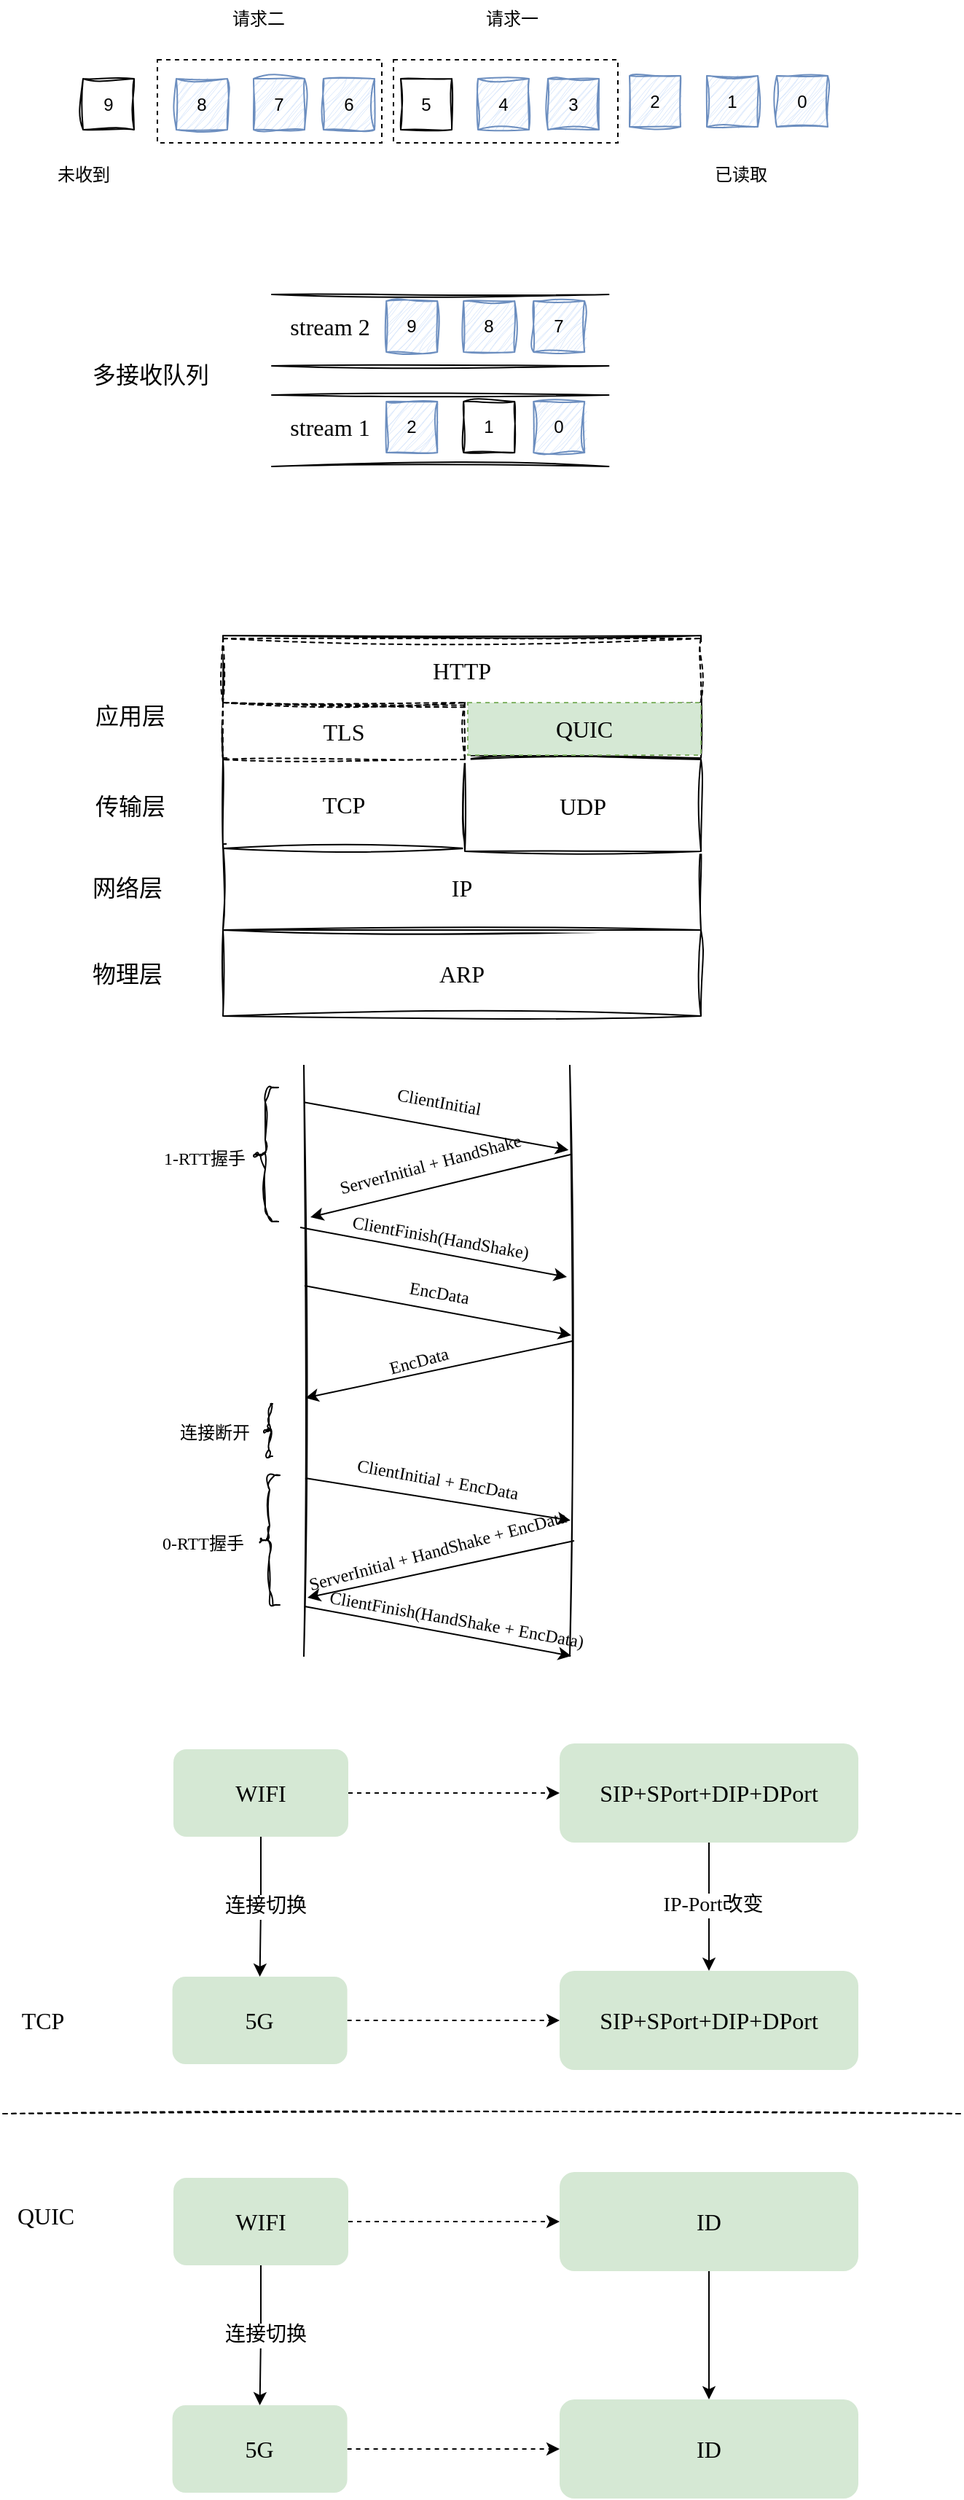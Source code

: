 <mxfile version="23.1.7" type="github">
  <diagram name="第 1 页" id="qbe7cn5mvpErzaGYm93J">
    <mxGraphModel dx="1306" dy="826" grid="0" gridSize="10" guides="1" tooltips="1" connect="1" arrows="1" fold="1" page="1" pageScale="1" pageWidth="827" pageHeight="1169" math="0" shadow="0">
      <root>
        <mxCell id="0" />
        <mxCell id="1" parent="0" />
        <mxCell id="EYnF3BpxqmaNiszj7OWi-9" value="" style="rounded=0;whiteSpace=wrap;html=1;dashed=1;" parent="1" vertex="1">
          <mxGeometry x="197" y="60" width="154" height="57" as="geometry" />
        </mxCell>
        <mxCell id="EYnF3BpxqmaNiszj7OWi-8" value="" style="rounded=0;whiteSpace=wrap;html=1;dashed=1;" parent="1" vertex="1">
          <mxGeometry x="359" y="60" width="154" height="57" as="geometry" />
        </mxCell>
        <mxCell id="EYnF3BpxqmaNiszj7OWi-2" value="3" style="rounded=0;whiteSpace=wrap;html=1;sketch=1;curveFitting=1;jiggle=2;fillColor=#dae8fc;strokeColor=#6c8ebf;" parent="1" vertex="1">
          <mxGeometry x="465" y="73" width="35" height="35" as="geometry" />
        </mxCell>
        <mxCell id="EYnF3BpxqmaNiszj7OWi-3" value="4" style="rounded=0;whiteSpace=wrap;html=1;sketch=1;curveFitting=1;jiggle=2;fillColor=#dae8fc;strokeColor=#6c8ebf;" parent="1" vertex="1">
          <mxGeometry x="417" y="73" width="35" height="35" as="geometry" />
        </mxCell>
        <mxCell id="EYnF3BpxqmaNiszj7OWi-4" value="5" style="rounded=0;whiteSpace=wrap;html=1;sketch=1;curveFitting=1;jiggle=2;" parent="1" vertex="1">
          <mxGeometry x="364" y="73" width="35" height="35" as="geometry" />
        </mxCell>
        <mxCell id="EYnF3BpxqmaNiszj7OWi-5" value="6" style="rounded=0;whiteSpace=wrap;html=1;sketch=1;curveFitting=1;jiggle=2;fillColor=#dae8fc;strokeColor=#6c8ebf;" parent="1" vertex="1">
          <mxGeometry x="311" y="73" width="35" height="35" as="geometry" />
        </mxCell>
        <mxCell id="EYnF3BpxqmaNiszj7OWi-6" value="7" style="rounded=0;whiteSpace=wrap;html=1;sketch=1;curveFitting=1;jiggle=2;fillColor=#dae8fc;strokeColor=#6c8ebf;" parent="1" vertex="1">
          <mxGeometry x="263" y="73" width="35" height="35" as="geometry" />
        </mxCell>
        <mxCell id="EYnF3BpxqmaNiszj7OWi-7" value="8" style="rounded=0;whiteSpace=wrap;html=1;sketch=1;curveFitting=1;jiggle=2;fillColor=#dae8fc;strokeColor=#6c8ebf;" parent="1" vertex="1">
          <mxGeometry x="210" y="73" width="35" height="35" as="geometry" />
        </mxCell>
        <mxCell id="EYnF3BpxqmaNiszj7OWi-12" value="0" style="rounded=0;whiteSpace=wrap;html=1;sketch=1;curveFitting=1;jiggle=2;fillColor=#dae8fc;strokeColor=#6c8ebf;" parent="1" vertex="1">
          <mxGeometry x="622" y="71" width="35" height="35" as="geometry" />
        </mxCell>
        <mxCell id="EYnF3BpxqmaNiszj7OWi-13" value="1" style="rounded=0;whiteSpace=wrap;html=1;sketch=1;curveFitting=1;jiggle=2;fillColor=#dae8fc;strokeColor=#6c8ebf;" parent="1" vertex="1">
          <mxGeometry x="574" y="71" width="35" height="35" as="geometry" />
        </mxCell>
        <mxCell id="EYnF3BpxqmaNiszj7OWi-14" value="2" style="rounded=0;whiteSpace=wrap;html=1;sketch=1;curveFitting=1;jiggle=2;fillColor=#dae8fc;strokeColor=#6c8ebf;" parent="1" vertex="1">
          <mxGeometry x="521" y="71" width="35" height="35" as="geometry" />
        </mxCell>
        <mxCell id="EYnF3BpxqmaNiszj7OWi-15" value="9" style="rounded=0;whiteSpace=wrap;html=1;sketch=1;curveFitting=1;jiggle=2;" parent="1" vertex="1">
          <mxGeometry x="146" y="73" width="35" height="35" as="geometry" />
        </mxCell>
        <mxCell id="EYnF3BpxqmaNiszj7OWi-18" value="未收到" style="text;html=1;align=center;verticalAlign=middle;resizable=0;points=[];autosize=1;strokeColor=none;fillColor=none;" parent="1" vertex="1">
          <mxGeometry x="119" y="126" width="54" height="26" as="geometry" />
        </mxCell>
        <mxCell id="EYnF3BpxqmaNiszj7OWi-19" value="请求二" style="text;html=1;align=center;verticalAlign=middle;resizable=0;points=[];autosize=1;strokeColor=none;fillColor=none;" parent="1" vertex="1">
          <mxGeometry x="239" y="19" width="54" height="26" as="geometry" />
        </mxCell>
        <mxCell id="EYnF3BpxqmaNiszj7OWi-20" value="请求一" style="text;html=1;align=center;verticalAlign=middle;resizable=0;points=[];autosize=1;strokeColor=none;fillColor=none;" parent="1" vertex="1">
          <mxGeometry x="413" y="19" width="54" height="26" as="geometry" />
        </mxCell>
        <mxCell id="EYnF3BpxqmaNiszj7OWi-21" value="已读取" style="text;html=1;align=center;verticalAlign=middle;resizable=0;points=[];autosize=1;strokeColor=none;fillColor=none;" parent="1" vertex="1">
          <mxGeometry x="570" y="126" width="54" height="26" as="geometry" />
        </mxCell>
        <mxCell id="EYnF3BpxqmaNiszj7OWi-22" value="&lt;font data-font-src=&quot;https://fonts.googleapis.com/css?family=Comic+Neue&quot; face=&quot;Comic Neue&quot; style=&quot;font-size: 16px;&quot;&gt;ARP&lt;/font&gt;" style="rounded=0;whiteSpace=wrap;html=1;sketch=1;curveFitting=1;jiggle=2;" parent="1" vertex="1">
          <mxGeometry x="242" y="657" width="328" height="59" as="geometry" />
        </mxCell>
        <mxCell id="EYnF3BpxqmaNiszj7OWi-25" value="&lt;font face=&quot;Comic Neue&quot; style=&quot;font-size: 16px;&quot;&gt;IP&lt;/font&gt;" style="rounded=0;whiteSpace=wrap;html=1;sketch=1;curveFitting=1;jiggle=2;" parent="1" vertex="1">
          <mxGeometry x="242" y="598" width="328" height="59" as="geometry" />
        </mxCell>
        <mxCell id="EYnF3BpxqmaNiszj7OWi-26" value="" style="rounded=0;whiteSpace=wrap;html=1;sketch=1;curveFitting=1;jiggle=2;" parent="1" vertex="1">
          <mxGeometry x="242" y="455" width="328" height="84" as="geometry" />
        </mxCell>
        <mxCell id="EYnF3BpxqmaNiszj7OWi-29" value="&lt;font style=&quot;font-size: 16px;&quot; face=&quot;Comic Sans MS&quot;&gt;物理层&lt;/font&gt;" style="text;html=1;align=center;verticalAlign=middle;resizable=0;points=[];autosize=1;strokeColor=none;fillColor=none;" parent="1" vertex="1">
          <mxGeometry x="143" y="671.5" width="66" height="31" as="geometry" />
        </mxCell>
        <mxCell id="EYnF3BpxqmaNiszj7OWi-30" value="&lt;font data-font-src=&quot;https://fonts.googleapis.com/css?family=Comic+Neue&quot; face=&quot;Comic Neue&quot; style=&quot;font-size: 16px;&quot;&gt;网络层&lt;/font&gt;" style="text;html=1;align=center;verticalAlign=middle;resizable=0;points=[];autosize=1;strokeColor=none;fillColor=none;" parent="1" vertex="1">
          <mxGeometry x="143" y="612" width="66" height="31" as="geometry" />
        </mxCell>
        <mxCell id="W1v7sUN2d6mJsJaFAW1B-1" value="" style="group" vertex="1" connectable="0" parent="1">
          <mxGeometry x="242" y="540" width="328" height="63" as="geometry" />
        </mxCell>
        <mxCell id="EYnF3BpxqmaNiszj7OWi-23" value="&lt;font data-font-src=&quot;https://fonts.googleapis.com/css?family=Comic+Neue&quot; face=&quot;Comic Neue&quot; style=&quot;font-size: 16px;&quot;&gt;TCP&lt;/font&gt;" style="rounded=0;whiteSpace=wrap;html=1;sketch=1;curveFitting=1;jiggle=2;" parent="W1v7sUN2d6mJsJaFAW1B-1" vertex="1">
          <mxGeometry width="166" height="61" as="geometry" />
        </mxCell>
        <mxCell id="EYnF3BpxqmaNiszj7OWi-28" value="&lt;font style=&quot;font-size: 16px;&quot; data-font-src=&quot;https://fonts.googleapis.com/css?family=Comic+Neue&quot; face=&quot;Comic Neue&quot;&gt;UDP&lt;/font&gt;" style="rounded=0;whiteSpace=wrap;html=1;sketch=1;curveFitting=1;jiggle=2;" parent="W1v7sUN2d6mJsJaFAW1B-1" vertex="1">
          <mxGeometry x="166" width="162" height="63" as="geometry" />
        </mxCell>
        <mxCell id="W1v7sUN2d6mJsJaFAW1B-2" value="&lt;font data-font-src=&quot;https://fonts.googleapis.com/css?family=Comic+Neue&quot; face=&quot;Comic Neue&quot; style=&quot;font-size: 16px;&quot;&gt;传输层&lt;/font&gt;" style="text;html=1;align=center;verticalAlign=middle;resizable=0;points=[];autosize=1;strokeColor=none;fillColor=none;" vertex="1" parent="1">
          <mxGeometry x="145" y="556.5" width="66" height="31" as="geometry" />
        </mxCell>
        <mxCell id="W1v7sUN2d6mJsJaFAW1B-5" value="&lt;font data-font-src=&quot;https://fonts.googleapis.com/css?family=Comic+Neue&quot; face=&quot;Comic Neue&quot; style=&quot;font-size: 16px;&quot;&gt;应用层&lt;/font&gt;" style="text;html=1;align=center;verticalAlign=middle;resizable=0;points=[];autosize=1;strokeColor=none;fillColor=none;" vertex="1" parent="1">
          <mxGeometry x="145" y="494" width="66" height="31" as="geometry" />
        </mxCell>
        <mxCell id="W1v7sUN2d6mJsJaFAW1B-6" value="&lt;font data-font-src=&quot;https://fonts.googleapis.com/css?family=Comic+Neue&quot; face=&quot;Comic Neue&quot; style=&quot;font-size: 16px;&quot;&gt;TLS&lt;/font&gt;" style="rounded=0;whiteSpace=wrap;html=1;sketch=1;curveFitting=1;jiggle=2;dashed=1;" vertex="1" parent="1">
          <mxGeometry x="242" y="501" width="166" height="39" as="geometry" />
        </mxCell>
        <mxCell id="W1v7sUN2d6mJsJaFAW1B-7" value="&lt;font data-font-src=&quot;https://fonts.googleapis.com/css?family=Comic+Neue&quot; face=&quot;Comic Neue&quot; style=&quot;font-size: 16px;&quot;&gt;HTTP&lt;/font&gt;" style="rounded=0;whiteSpace=wrap;html=1;sketch=1;curveFitting=1;jiggle=2;dashed=1;" vertex="1" parent="1">
          <mxGeometry x="242" y="457" width="328" height="44" as="geometry" />
        </mxCell>
        <mxCell id="W1v7sUN2d6mJsJaFAW1B-8" value="&lt;font data-font-src=&quot;https://fonts.googleapis.com/css?family=Comic+Neue&quot; face=&quot;Comic Neue&quot; style=&quot;font-size: 16px;&quot;&gt;QUIC&lt;/font&gt;" style="rounded=0;whiteSpace=wrap;html=1;dashed=1;fillColor=#d5e8d4;strokeColor=#82b366;" vertex="1" parent="1">
          <mxGeometry x="410" y="501" width="160" height="36" as="geometry" />
        </mxCell>
        <mxCell id="W1v7sUN2d6mJsJaFAW1B-11" value="" style="shape=partialRectangle;whiteSpace=wrap;html=1;left=0;right=0;fillColor=none;rounded=0;sketch=1;jiggle=2;curveFitting=1;strokeColor=default;align=center;verticalAlign=middle;fontFamily=Helvetica;fontSize=12;fontColor=default;direction=south;" vertex="1" parent="1">
          <mxGeometry x="297.5" y="750" width="182.5" height="405" as="geometry" />
        </mxCell>
        <mxCell id="W1v7sUN2d6mJsJaFAW1B-26" value="" style="group" vertex="1" connectable="0" parent="1">
          <mxGeometry x="351.3" y="758.86" width="77.7" height="29.14" as="geometry" />
        </mxCell>
        <mxCell id="W1v7sUN2d6mJsJaFAW1B-12" value="" style="endArrow=classic;html=1;rounded=0;fontFamily=Helvetica;fontSize=12;fontColor=default;exitX=0.062;exitY=1;exitDx=0;exitDy=0;exitPerimeter=0;entryX=0.143;entryY=0.005;entryDx=0;entryDy=0;entryPerimeter=0;" edge="1" parent="W1v7sUN2d6mJsJaFAW1B-26" source="W1v7sUN2d6mJsJaFAW1B-11" target="W1v7sUN2d6mJsJaFAW1B-11">
          <mxGeometry width="50" height="50" relative="1" as="geometry">
            <mxPoint x="-153.048" y="59.903" as="sourcePoint" />
            <mxPoint x="95.101" y="33.156" as="targetPoint" />
          </mxGeometry>
        </mxCell>
        <mxCell id="W1v7sUN2d6mJsJaFAW1B-14" value="" style="edgeLabel;html=1;align=center;verticalAlign=middle;resizable=0;points=[];rounded=0;sketch=1;jiggle=2;curveFitting=1;strokeColor=default;fontFamily=Helvetica;fontSize=12;fontColor=default;fillColor=default;" vertex="1" connectable="0" parent="W1v7sUN2d6mJsJaFAW1B-12">
          <mxGeometry x="0.575" y="-1" relative="1" as="geometry">
            <mxPoint as="offset" />
          </mxGeometry>
        </mxCell>
        <mxCell id="W1v7sUN2d6mJsJaFAW1B-16" value="&lt;font data-font-src=&quot;https://fonts.googleapis.com/css?family=Comic+Neue&quot; face=&quot;Comic Neue&quot;&gt;ClientInitial&lt;/font&gt;" style="text;html=1;align=center;verticalAlign=middle;resizable=0;points=[];autosize=1;strokeColor=none;fillColor=none;fontFamily=Helvetica;fontSize=12;fontColor=default;rotation=10;" vertex="1" parent="W1v7sUN2d6mJsJaFAW1B-26">
          <mxGeometry x="0.532" y="2.784" width="76" height="26" as="geometry" />
        </mxCell>
        <mxCell id="W1v7sUN2d6mJsJaFAW1B-32" value="" style="endArrow=classic;html=1;rounded=0;fontFamily=Helvetica;fontSize=12;fontColor=default;exitX=0.062;exitY=1;exitDx=0;exitDy=0;exitPerimeter=0;entryX=0.143;entryY=0.005;entryDx=0;entryDy=0;entryPerimeter=0;" edge="1" parent="1">
          <mxGeometry width="50" height="50" relative="1" as="geometry">
            <mxPoint x="297.997" y="900.999" as="sourcePoint" />
            <mxPoint x="480.997" y="934.999" as="targetPoint" />
          </mxGeometry>
        </mxCell>
        <mxCell id="W1v7sUN2d6mJsJaFAW1B-33" value="" style="edgeLabel;html=1;align=center;verticalAlign=middle;resizable=0;points=[];rounded=0;sketch=1;jiggle=2;curveFitting=1;strokeColor=default;fontFamily=Helvetica;fontSize=12;fontColor=default;fillColor=default;" vertex="1" connectable="0" parent="W1v7sUN2d6mJsJaFAW1B-32">
          <mxGeometry x="0.575" y="-1" relative="1" as="geometry">
            <mxPoint as="offset" />
          </mxGeometry>
        </mxCell>
        <mxCell id="W1v7sUN2d6mJsJaFAW1B-36" value="" style="group" vertex="1" connectable="0" parent="1">
          <mxGeometry x="351.297" y="887.279" width="76.406" height="38.281" as="geometry" />
        </mxCell>
        <mxCell id="W1v7sUN2d6mJsJaFAW1B-39" value="&lt;font data-font-src=&quot;https://fonts.googleapis.com/css?family=Comic+Neue&quot; face=&quot;Comic Neue&quot;&gt;EncData&lt;/font&gt;" style="text;html=1;align=center;verticalAlign=middle;resizable=0;points=[];autosize=1;strokeColor=none;fillColor=none;fontFamily=Helvetica;fontSize=12;fontColor=default;rotation=10;" vertex="1" parent="W1v7sUN2d6mJsJaFAW1B-36">
          <mxGeometry x="7.703" y="6.141" width="61" height="26" as="geometry" />
        </mxCell>
        <mxCell id="W1v7sUN2d6mJsJaFAW1B-40" value="" style="endArrow=classic;html=1;rounded=0;fontFamily=Helvetica;fontSize=12;fontColor=default;entryX=0.25;entryY=1;entryDx=0;entryDy=0;exitX=0.159;exitY=0.005;exitDx=0;exitDy=0;exitPerimeter=0;" edge="1" parent="1">
          <mxGeometry width="50" height="50" relative="1" as="geometry">
            <mxPoint x="481.647" y="938.998" as="sourcePoint" />
            <mxPoint x="298.647" y="977.998" as="targetPoint" />
          </mxGeometry>
        </mxCell>
        <mxCell id="W1v7sUN2d6mJsJaFAW1B-41" value="" style="edgeLabel;html=1;align=center;verticalAlign=middle;resizable=0;points=[];rounded=0;sketch=1;jiggle=2;curveFitting=1;strokeColor=default;fontFamily=Helvetica;fontSize=12;fontColor=default;fillColor=default;" vertex="1" connectable="0" parent="W1v7sUN2d6mJsJaFAW1B-40">
          <mxGeometry x="0.575" y="-1" relative="1" as="geometry">
            <mxPoint as="offset" />
          </mxGeometry>
        </mxCell>
        <mxCell id="W1v7sUN2d6mJsJaFAW1B-43" value="" style="group" vertex="1" connectable="0" parent="1">
          <mxGeometry x="334.947" y="929.998" width="81.106" height="45.043" as="geometry" />
        </mxCell>
        <mxCell id="W1v7sUN2d6mJsJaFAW1B-46" value="&lt;font face=&quot;Comic Neue&quot;&gt;EncData&lt;/font&gt;" style="text;html=1;align=center;verticalAlign=middle;resizable=0;points=[];autosize=1;strokeColor=none;fillColor=none;fontFamily=Helvetica;fontSize=12;fontColor=default;rotation=-15;" vertex="1" parent="W1v7sUN2d6mJsJaFAW1B-43">
          <mxGeometry x="10.053" y="9.522" width="61" height="26" as="geometry" />
        </mxCell>
        <mxCell id="W1v7sUN2d6mJsJaFAW1B-47" value="" style="endArrow=classic;html=1;rounded=0;fontFamily=Helvetica;fontSize=12;fontColor=default;exitX=0.062;exitY=1;exitDx=0;exitDy=0;exitPerimeter=0;" edge="1" parent="1">
          <mxGeometry width="50" height="50" relative="1" as="geometry">
            <mxPoint x="294.997" y="860.999" as="sourcePoint" />
            <mxPoint x="478" y="895" as="targetPoint" />
          </mxGeometry>
        </mxCell>
        <mxCell id="W1v7sUN2d6mJsJaFAW1B-48" value="" style="edgeLabel;html=1;align=center;verticalAlign=middle;resizable=0;points=[];rounded=0;sketch=1;jiggle=2;curveFitting=1;strokeColor=default;fontFamily=Helvetica;fontSize=12;fontColor=default;fillColor=default;" vertex="1" connectable="0" parent="W1v7sUN2d6mJsJaFAW1B-47">
          <mxGeometry x="0.575" y="-1" relative="1" as="geometry">
            <mxPoint as="offset" />
          </mxGeometry>
        </mxCell>
        <mxCell id="W1v7sUN2d6mJsJaFAW1B-49" value="" style="group" vertex="1" connectable="0" parent="1">
          <mxGeometry x="352" y="849" width="111" height="38" as="geometry" />
        </mxCell>
        <mxCell id="W1v7sUN2d6mJsJaFAW1B-52" value="&lt;font data-font-src=&quot;https://fonts.googleapis.com/css?family=Comic+Neue&quot; face=&quot;Comic Neue&quot;&gt;ClientFinish(HandShake)&lt;/font&gt;" style="text;html=1;align=center;verticalAlign=middle;resizable=0;points=[];autosize=1;strokeColor=none;fillColor=none;fontFamily=Helvetica;fontSize=12;fontColor=default;rotation=10;" vertex="1" parent="W1v7sUN2d6mJsJaFAW1B-49">
          <mxGeometry x="-33.386" y="6.096" width="144" height="26" as="geometry" />
        </mxCell>
        <mxCell id="W1v7sUN2d6mJsJaFAW1B-20" value="" style="endArrow=classic;html=1;rounded=0;fontFamily=Helvetica;fontSize=12;fontColor=default;exitX=0.159;exitY=0.005;exitDx=0;exitDy=0;exitPerimeter=0;" edge="1" parent="1">
          <mxGeometry width="50" height="50" relative="1" as="geometry">
            <mxPoint x="480.58" y="811.005" as="sourcePoint" />
            <mxPoint x="302" y="854" as="targetPoint" />
          </mxGeometry>
        </mxCell>
        <mxCell id="W1v7sUN2d6mJsJaFAW1B-21" value="" style="edgeLabel;html=1;align=center;verticalAlign=middle;resizable=0;points=[];rounded=0;sketch=1;jiggle=2;curveFitting=1;strokeColor=default;fontFamily=Helvetica;fontSize=12;fontColor=default;fillColor=default;" vertex="1" connectable="0" parent="W1v7sUN2d6mJsJaFAW1B-20">
          <mxGeometry x="0.575" y="-1" relative="1" as="geometry">
            <mxPoint as="offset" />
          </mxGeometry>
        </mxCell>
        <mxCell id="W1v7sUN2d6mJsJaFAW1B-23" value="&lt;font data-font-src=&quot;https://fonts.googleapis.com/css?family=Comic+Neue&quot; face=&quot;Comic Neue&quot;&gt;ServerInitial + HandShake&lt;/font&gt;" style="text;html=1;align=center;verticalAlign=middle;resizable=0;points=[];autosize=1;strokeColor=none;fillColor=none;fontFamily=Helvetica;fontSize=12;fontColor=default;rotation=-15;" vertex="1" parent="1">
          <mxGeometry x="308.004" y="805.004" width="152" height="26" as="geometry" />
        </mxCell>
        <mxCell id="W1v7sUN2d6mJsJaFAW1B-59" value="" style="endArrow=classic;html=1;rounded=0;fontFamily=Helvetica;fontSize=12;fontColor=default;exitX=0.062;exitY=1;exitDx=0;exitDy=0;exitPerimeter=0;entryX=0.143;entryY=0.005;entryDx=0;entryDy=0;entryPerimeter=0;" edge="1" parent="1">
          <mxGeometry width="50" height="50" relative="1" as="geometry">
            <mxPoint x="298.5" y="1033" as="sourcePoint" />
            <mxPoint x="480.5" y="1062" as="targetPoint" />
          </mxGeometry>
        </mxCell>
        <mxCell id="W1v7sUN2d6mJsJaFAW1B-60" value="" style="edgeLabel;html=1;align=center;verticalAlign=middle;resizable=0;points=[];rounded=0;sketch=1;jiggle=2;curveFitting=1;strokeColor=default;fontFamily=Helvetica;fontSize=12;fontColor=default;fillColor=default;" vertex="1" connectable="0" parent="W1v7sUN2d6mJsJaFAW1B-59">
          <mxGeometry x="0.575" y="-1" relative="1" as="geometry">
            <mxPoint as="offset" />
          </mxGeometry>
        </mxCell>
        <mxCell id="W1v7sUN2d6mJsJaFAW1B-62" value="" style="group" vertex="1" connectable="0" parent="1">
          <mxGeometry x="350" y="1018" width="104.532" height="29.14" as="geometry" />
        </mxCell>
        <mxCell id="W1v7sUN2d6mJsJaFAW1B-65" value="&lt;font data-font-src=&quot;https://fonts.googleapis.com/css?family=Comic+Neue&quot; face=&quot;Comic Neue&quot;&gt;ClientInitial + EncData&lt;/font&gt;" style="text;html=1;align=center;verticalAlign=middle;resizable=0;points=[];autosize=1;strokeColor=none;fillColor=none;fontFamily=Helvetica;fontSize=12;fontColor=default;rotation=10;" vertex="1" parent="W1v7sUN2d6mJsJaFAW1B-62">
          <mxGeometry x="-27.468" y="2.784" width="132" height="26" as="geometry" />
        </mxCell>
        <mxCell id="W1v7sUN2d6mJsJaFAW1B-66" value="&lt;font data-font-src=&quot;https://fonts.googleapis.com/css?family=Comic+Neue&quot; face=&quot;Comic Neue&quot;&gt;ServerInitial + HandShake + EncData&lt;/font&gt;" style="text;html=1;align=center;verticalAlign=middle;resizable=0;points=[];autosize=1;strokeColor=none;fillColor=none;fontFamily=Helvetica;fontSize=12;fontColor=default;rotation=-15;" vertex="1" parent="1">
          <mxGeometry x="284.754" y="1070.004" width="208" height="26" as="geometry" />
        </mxCell>
        <mxCell id="W1v7sUN2d6mJsJaFAW1B-67" value="" style="endArrow=classic;html=1;rounded=0;fontFamily=Helvetica;fontSize=12;fontColor=default;entryX=0.25;entryY=1;entryDx=0;entryDy=0;exitX=0.159;exitY=0.005;exitDx=0;exitDy=0;exitPerimeter=0;" edge="1" parent="1">
          <mxGeometry width="50" height="50" relative="1" as="geometry">
            <mxPoint x="482.997" y="1075.998" as="sourcePoint" />
            <mxPoint x="299.997" y="1114.998" as="targetPoint" />
          </mxGeometry>
        </mxCell>
        <mxCell id="W1v7sUN2d6mJsJaFAW1B-68" value="" style="edgeLabel;html=1;align=center;verticalAlign=middle;resizable=0;points=[];rounded=0;sketch=1;jiggle=2;curveFitting=1;strokeColor=default;fontFamily=Helvetica;fontSize=12;fontColor=default;fillColor=default;" vertex="1" connectable="0" parent="W1v7sUN2d6mJsJaFAW1B-67">
          <mxGeometry x="0.575" y="-1" relative="1" as="geometry">
            <mxPoint as="offset" />
          </mxGeometry>
        </mxCell>
        <mxCell id="W1v7sUN2d6mJsJaFAW1B-69" value="" style="endArrow=classic;html=1;rounded=0;fontFamily=Helvetica;fontSize=12;fontColor=default;exitX=0.062;exitY=1;exitDx=0;exitDy=0;exitPerimeter=0;" edge="1" parent="1">
          <mxGeometry width="50" height="50" relative="1" as="geometry">
            <mxPoint x="297.997" y="1120.999" as="sourcePoint" />
            <mxPoint x="481" y="1155" as="targetPoint" />
          </mxGeometry>
        </mxCell>
        <mxCell id="W1v7sUN2d6mJsJaFAW1B-70" value="" style="edgeLabel;html=1;align=center;verticalAlign=middle;resizable=0;points=[];rounded=0;sketch=1;jiggle=2;curveFitting=1;strokeColor=default;fontFamily=Helvetica;fontSize=12;fontColor=default;fillColor=default;" vertex="1" connectable="0" parent="W1v7sUN2d6mJsJaFAW1B-69">
          <mxGeometry x="0.575" y="-1" relative="1" as="geometry">
            <mxPoint as="offset" />
          </mxGeometry>
        </mxCell>
        <mxCell id="W1v7sUN2d6mJsJaFAW1B-71" value="" style="group" vertex="1" connectable="0" parent="1">
          <mxGeometry x="363" y="1111" width="138.614" height="38" as="geometry" />
        </mxCell>
        <mxCell id="W1v7sUN2d6mJsJaFAW1B-72" value="&lt;font data-font-src=&quot;https://fonts.googleapis.com/css?family=Comic+Neue&quot; face=&quot;Comic Neue&quot;&gt;ClientFinish(HandShake + EncData)&lt;/font&gt;" style="text;html=1;align=center;verticalAlign=middle;resizable=0;points=[];autosize=1;strokeColor=none;fillColor=none;fontFamily=Helvetica;fontSize=12;fontColor=default;rotation=10;" vertex="1" parent="W1v7sUN2d6mJsJaFAW1B-71">
          <mxGeometry x="-61.386" y="6.096" width="200" height="26" as="geometry" />
        </mxCell>
        <mxCell id="W1v7sUN2d6mJsJaFAW1B-73" value="&lt;font face=&quot;Comic Sans MS&quot;&gt;1-RTT握手&lt;/font&gt;" style="text;html=1;align=center;verticalAlign=middle;resizable=0;points=[];autosize=1;strokeColor=none;fillColor=none;fontFamily=Helvetica;fontSize=12;fontColor=default;" vertex="1" parent="1">
          <mxGeometry x="191" y="800" width="76" height="27" as="geometry" />
        </mxCell>
        <mxCell id="W1v7sUN2d6mJsJaFAW1B-74" value="&lt;font face=&quot;Comic Sans MS&quot;&gt;0-RTT握手&lt;/font&gt;" style="text;html=1;align=center;verticalAlign=middle;resizable=0;points=[];autosize=1;strokeColor=none;fillColor=none;fontFamily=Helvetica;fontSize=12;fontColor=default;" vertex="1" parent="1">
          <mxGeometry x="189" y="1064" width="78" height="27" as="geometry" />
        </mxCell>
        <mxCell id="W1v7sUN2d6mJsJaFAW1B-76" value="连接断开" style="text;html=1;align=center;verticalAlign=middle;resizable=0;points=[];autosize=1;strokeColor=none;fillColor=none;fontFamily=Helvetica;fontSize=12;fontColor=default;" vertex="1" parent="1">
          <mxGeometry x="203" y="989" width="66" height="26" as="geometry" />
        </mxCell>
        <mxCell id="W1v7sUN2d6mJsJaFAW1B-77" value="" style="shape=curlyBracket;whiteSpace=wrap;html=1;rounded=1;labelPosition=left;verticalLabelPosition=middle;align=right;verticalAlign=middle;sketch=1;jiggle=2;curveFitting=1;strokeColor=default;fontFamily=Helvetica;fontSize=12;fontColor=default;fillColor=default;" vertex="1" parent="1">
          <mxGeometry x="262" y="765" width="18" height="92" as="geometry" />
        </mxCell>
        <mxCell id="W1v7sUN2d6mJsJaFAW1B-78" value="" style="shape=curlyBracket;whiteSpace=wrap;html=1;rounded=1;labelPosition=left;verticalLabelPosition=middle;align=right;verticalAlign=middle;sketch=1;jiggle=2;curveFitting=1;strokeColor=default;fontFamily=Helvetica;fontSize=12;fontColor=default;fillColor=default;" vertex="1" parent="1">
          <mxGeometry x="267" y="1031" width="14" height="89" as="geometry" />
        </mxCell>
        <mxCell id="W1v7sUN2d6mJsJaFAW1B-79" value="" style="shape=curlyBracket;whiteSpace=wrap;html=1;rounded=1;labelPosition=left;verticalLabelPosition=middle;align=right;verticalAlign=middle;sketch=1;jiggle=2;curveFitting=1;strokeColor=default;fontFamily=Helvetica;fontSize=12;fontColor=default;fillColor=default;" vertex="1" parent="1">
          <mxGeometry x="271" y="982" width="5" height="36" as="geometry" />
        </mxCell>
        <mxCell id="W1v7sUN2d6mJsJaFAW1B-85" value="" style="edgeStyle=orthogonalEdgeStyle;rounded=0;orthogonalLoop=1;jettySize=auto;html=1;fontFamily=Helvetica;fontSize=12;fontColor=default;" edge="1" parent="1" source="W1v7sUN2d6mJsJaFAW1B-81" target="W1v7sUN2d6mJsJaFAW1B-82">
          <mxGeometry relative="1" as="geometry" />
        </mxCell>
        <mxCell id="W1v7sUN2d6mJsJaFAW1B-86" value="&lt;font face=&quot;Comic Sans MS&quot; style=&quot;font-size: 14px;&quot;&gt;连接切换&lt;/font&gt;" style="edgeLabel;html=1;align=center;verticalAlign=middle;resizable=0;points=[];rounded=0;sketch=1;jiggle=2;curveFitting=1;strokeColor=default;fontFamily=Helvetica;fontSize=12;fontColor=default;fillColor=default;" vertex="1" connectable="0" parent="W1v7sUN2d6mJsJaFAW1B-85">
          <mxGeometry y="3" relative="1" as="geometry">
            <mxPoint as="offset" />
          </mxGeometry>
        </mxCell>
        <mxCell id="W1v7sUN2d6mJsJaFAW1B-89" style="edgeStyle=orthogonalEdgeStyle;rounded=0;orthogonalLoop=1;jettySize=auto;html=1;exitX=1;exitY=0.5;exitDx=0;exitDy=0;entryX=0;entryY=0.5;entryDx=0;entryDy=0;fontFamily=Helvetica;fontSize=12;fontColor=default;dashed=1;" edge="1" parent="1" source="W1v7sUN2d6mJsJaFAW1B-81" target="W1v7sUN2d6mJsJaFAW1B-83">
          <mxGeometry relative="1" as="geometry" />
        </mxCell>
        <mxCell id="W1v7sUN2d6mJsJaFAW1B-81" value="&lt;font face=&quot;Comic Sans MS&quot; style=&quot;font-size: 16px;&quot;&gt;WIFI&lt;/font&gt;" style="rounded=1;whiteSpace=wrap;html=1;strokeWidth=2;fillWeight=4;hachureGap=8;hachureAngle=45;fillColor=#d5e8d4;strokeColor=none;align=center;verticalAlign=middle;fontFamily=Helvetica;fontSize=12;" vertex="1" parent="1">
          <mxGeometry x="208" y="1219" width="120" height="60" as="geometry" />
        </mxCell>
        <mxCell id="W1v7sUN2d6mJsJaFAW1B-90" style="edgeStyle=orthogonalEdgeStyle;rounded=0;orthogonalLoop=1;jettySize=auto;html=1;exitX=1;exitY=0.5;exitDx=0;exitDy=0;entryX=0;entryY=0.5;entryDx=0;entryDy=0;fontFamily=Helvetica;fontSize=12;fontColor=default;dashed=1;" edge="1" parent="1" source="W1v7sUN2d6mJsJaFAW1B-82" target="W1v7sUN2d6mJsJaFAW1B-84">
          <mxGeometry relative="1" as="geometry" />
        </mxCell>
        <mxCell id="W1v7sUN2d6mJsJaFAW1B-82" value="&lt;font face=&quot;Comic Sans MS&quot; style=&quot;font-size: 16px;&quot;&gt;5G&lt;/font&gt;" style="rounded=1;whiteSpace=wrap;html=1;strokeWidth=2;fillWeight=4;hachureGap=8;hachureAngle=45;fillColor=#d5e8d4;strokeColor=none;align=center;verticalAlign=middle;fontFamily=Helvetica;fontSize=12;" vertex="1" parent="1">
          <mxGeometry x="207.3" y="1375" width="120" height="60" as="geometry" />
        </mxCell>
        <mxCell id="W1v7sUN2d6mJsJaFAW1B-87" value="" style="edgeStyle=orthogonalEdgeStyle;rounded=0;orthogonalLoop=1;jettySize=auto;html=1;fontFamily=Helvetica;fontSize=12;fontColor=default;" edge="1" parent="1" source="W1v7sUN2d6mJsJaFAW1B-83" target="W1v7sUN2d6mJsJaFAW1B-84">
          <mxGeometry relative="1" as="geometry" />
        </mxCell>
        <mxCell id="W1v7sUN2d6mJsJaFAW1B-88" value="&lt;font style=&quot;font-size: 14px;&quot; face=&quot;Comic Sans MS&quot;&gt;IP-Port改变&lt;/font&gt;" style="edgeLabel;html=1;align=center;verticalAlign=middle;resizable=0;points=[];rounded=0;sketch=1;jiggle=2;curveFitting=1;strokeColor=default;fontFamily=Helvetica;fontSize=12;fontColor=default;fillColor=default;" vertex="1" connectable="0" parent="W1v7sUN2d6mJsJaFAW1B-87">
          <mxGeometry x="-0.036" y="2" relative="1" as="geometry">
            <mxPoint as="offset" />
          </mxGeometry>
        </mxCell>
        <mxCell id="W1v7sUN2d6mJsJaFAW1B-83" value="&lt;font face=&quot;Comic Sans MS&quot; style=&quot;font-size: 16px;&quot;&gt;SIP+SPort+DIP+DPort&lt;/font&gt;" style="rounded=1;whiteSpace=wrap;html=1;strokeWidth=2;fillWeight=4;hachureGap=8;hachureAngle=45;fillColor=#d5e8d4;strokeColor=none;align=center;verticalAlign=middle;fontFamily=Helvetica;fontSize=12;" vertex="1" parent="1">
          <mxGeometry x="473" y="1215" width="205" height="68" as="geometry" />
        </mxCell>
        <mxCell id="W1v7sUN2d6mJsJaFAW1B-84" value="&lt;font face=&quot;Comic Sans MS&quot; style=&quot;font-size: 16px;&quot;&gt;SIP+SPort+DIP+DPort&lt;/font&gt;" style="rounded=1;whiteSpace=wrap;html=1;strokeWidth=2;fillWeight=4;hachureGap=8;hachureAngle=45;fillColor=#d5e8d4;strokeColor=none;align=center;verticalAlign=middle;fontFamily=Helvetica;fontSize=12;" vertex="1" parent="1">
          <mxGeometry x="473" y="1371" width="205" height="68" as="geometry" />
        </mxCell>
        <mxCell id="W1v7sUN2d6mJsJaFAW1B-91" value="" style="edgeStyle=orthogonalEdgeStyle;rounded=0;orthogonalLoop=1;jettySize=auto;html=1;fontFamily=Helvetica;fontSize=12;fontColor=default;" edge="1" parent="1" source="W1v7sUN2d6mJsJaFAW1B-94" target="W1v7sUN2d6mJsJaFAW1B-96">
          <mxGeometry relative="1" as="geometry" />
        </mxCell>
        <mxCell id="W1v7sUN2d6mJsJaFAW1B-92" value="&lt;font face=&quot;Comic Sans MS&quot; style=&quot;font-size: 14px;&quot;&gt;连接切换&lt;/font&gt;" style="edgeLabel;html=1;align=center;verticalAlign=middle;resizable=0;points=[];rounded=0;sketch=1;jiggle=2;curveFitting=1;strokeColor=default;fontFamily=Helvetica;fontSize=12;fontColor=default;fillColor=default;" vertex="1" connectable="0" parent="W1v7sUN2d6mJsJaFAW1B-91">
          <mxGeometry y="3" relative="1" as="geometry">
            <mxPoint as="offset" />
          </mxGeometry>
        </mxCell>
        <mxCell id="W1v7sUN2d6mJsJaFAW1B-93" style="edgeStyle=orthogonalEdgeStyle;rounded=0;orthogonalLoop=1;jettySize=auto;html=1;exitX=1;exitY=0.5;exitDx=0;exitDy=0;entryX=0;entryY=0.5;entryDx=0;entryDy=0;fontFamily=Helvetica;fontSize=12;fontColor=default;dashed=1;" edge="1" parent="1" source="W1v7sUN2d6mJsJaFAW1B-94" target="W1v7sUN2d6mJsJaFAW1B-99">
          <mxGeometry relative="1" as="geometry" />
        </mxCell>
        <mxCell id="W1v7sUN2d6mJsJaFAW1B-94" value="&lt;font face=&quot;Comic Sans MS&quot; style=&quot;font-size: 16px;&quot;&gt;WIFI&lt;/font&gt;" style="rounded=1;whiteSpace=wrap;html=1;strokeWidth=2;fillWeight=4;hachureGap=8;hachureAngle=45;fillColor=#d5e8d4;strokeColor=none;align=center;verticalAlign=middle;fontFamily=Helvetica;fontSize=12;" vertex="1" parent="1">
          <mxGeometry x="208" y="1513" width="120" height="60" as="geometry" />
        </mxCell>
        <mxCell id="W1v7sUN2d6mJsJaFAW1B-95" style="edgeStyle=orthogonalEdgeStyle;rounded=0;orthogonalLoop=1;jettySize=auto;html=1;exitX=1;exitY=0.5;exitDx=0;exitDy=0;entryX=0;entryY=0.5;entryDx=0;entryDy=0;fontFamily=Helvetica;fontSize=12;fontColor=default;dashed=1;" edge="1" parent="1" source="W1v7sUN2d6mJsJaFAW1B-96" target="W1v7sUN2d6mJsJaFAW1B-100">
          <mxGeometry relative="1" as="geometry" />
        </mxCell>
        <mxCell id="W1v7sUN2d6mJsJaFAW1B-96" value="&lt;font face=&quot;Comic Sans MS&quot; style=&quot;font-size: 16px;&quot;&gt;5G&lt;/font&gt;" style="rounded=1;whiteSpace=wrap;html=1;strokeWidth=2;fillWeight=4;hachureGap=8;hachureAngle=45;fillColor=#d5e8d4;strokeColor=none;align=center;verticalAlign=middle;fontFamily=Helvetica;fontSize=12;" vertex="1" parent="1">
          <mxGeometry x="207.3" y="1669" width="120" height="60" as="geometry" />
        </mxCell>
        <mxCell id="W1v7sUN2d6mJsJaFAW1B-97" value="" style="edgeStyle=orthogonalEdgeStyle;rounded=0;orthogonalLoop=1;jettySize=auto;html=1;fontFamily=Helvetica;fontSize=12;fontColor=default;" edge="1" parent="1" source="W1v7sUN2d6mJsJaFAW1B-99" target="W1v7sUN2d6mJsJaFAW1B-100">
          <mxGeometry relative="1" as="geometry" />
        </mxCell>
        <mxCell id="W1v7sUN2d6mJsJaFAW1B-98" value="" style="edgeLabel;html=1;align=center;verticalAlign=middle;resizable=0;points=[];rounded=0;sketch=1;jiggle=2;curveFitting=1;strokeColor=default;fontFamily=Helvetica;fontSize=12;fontColor=default;fillColor=default;" vertex="1" connectable="0" parent="W1v7sUN2d6mJsJaFAW1B-97">
          <mxGeometry x="-0.036" y="2" relative="1" as="geometry">
            <mxPoint as="offset" />
          </mxGeometry>
        </mxCell>
        <mxCell id="W1v7sUN2d6mJsJaFAW1B-99" value="&lt;font face=&quot;Comic Sans MS&quot; style=&quot;font-size: 16px;&quot;&gt;ID&lt;/font&gt;" style="rounded=1;whiteSpace=wrap;html=1;strokeWidth=2;fillWeight=4;hachureGap=8;hachureAngle=45;fillColor=#d5e8d4;strokeColor=none;align=center;verticalAlign=middle;fontFamily=Helvetica;fontSize=12;" vertex="1" parent="1">
          <mxGeometry x="473" y="1509" width="205" height="68" as="geometry" />
        </mxCell>
        <mxCell id="W1v7sUN2d6mJsJaFAW1B-100" value="&lt;font face=&quot;Comic Sans MS&quot; style=&quot;font-size: 16px;&quot;&gt;ID&lt;/font&gt;" style="rounded=1;whiteSpace=wrap;html=1;strokeWidth=2;fillWeight=4;hachureGap=8;hachureAngle=45;fillColor=#d5e8d4;strokeColor=none;align=center;verticalAlign=middle;fontFamily=Helvetica;fontSize=12;" vertex="1" parent="1">
          <mxGeometry x="473" y="1665" width="205" height="68" as="geometry" />
        </mxCell>
        <mxCell id="W1v7sUN2d6mJsJaFAW1B-101" value="" style="line;strokeWidth=1;html=1;perimeter=backbonePerimeter;points=[];outlineConnect=0;rounded=0;sketch=1;jiggle=2;curveFitting=1;strokeColor=default;align=center;verticalAlign=middle;fontFamily=Helvetica;fontSize=12;fontColor=default;fillColor=default;dashed=1;" vertex="1" parent="1">
          <mxGeometry x="91" y="1464" width="658" height="10" as="geometry" />
        </mxCell>
        <mxCell id="W1v7sUN2d6mJsJaFAW1B-102" value="&lt;font style=&quot;font-size: 16px;&quot; face=&quot;Comic Sans MS&quot;&gt;TCP&lt;/font&gt;" style="text;html=1;align=center;verticalAlign=middle;resizable=0;points=[];autosize=1;strokeColor=none;fillColor=none;fontFamily=Helvetica;fontSize=12;fontColor=default;" vertex="1" parent="1">
          <mxGeometry x="94" y="1389.5" width="47" height="31" as="geometry" />
        </mxCell>
        <mxCell id="W1v7sUN2d6mJsJaFAW1B-103" value="&lt;font style=&quot;font-size: 16px;&quot; face=&quot;Comic Sans MS&quot;&gt;QUIC&lt;/font&gt;" style="text;html=1;align=center;verticalAlign=middle;resizable=0;points=[];autosize=1;strokeColor=none;fillColor=none;fontFamily=Helvetica;fontSize=12;fontColor=default;" vertex="1" parent="1">
          <mxGeometry x="89" y="1523" width="62" height="31" as="geometry" />
        </mxCell>
        <mxCell id="W1v7sUN2d6mJsJaFAW1B-104" value="" style="shape=partialRectangle;whiteSpace=wrap;html=1;left=0;right=0;fillColor=none;rounded=0;sketch=1;jiggle=2;curveFitting=1;strokeColor=default;align=center;verticalAlign=middle;fontFamily=Helvetica;fontSize=12;fontColor=default;" vertex="1" parent="1">
          <mxGeometry x="275.62" y="290" width="231" height="49" as="geometry" />
        </mxCell>
        <mxCell id="W1v7sUN2d6mJsJaFAW1B-105" value="0" style="rounded=0;whiteSpace=wrap;html=1;sketch=1;curveFitting=1;jiggle=2;fillColor=#dae8fc;strokeColor=#6c8ebf;" vertex="1" parent="1">
          <mxGeometry x="455.12" y="294.5" width="35" height="35" as="geometry" />
        </mxCell>
        <mxCell id="W1v7sUN2d6mJsJaFAW1B-106" value="1" style="rounded=0;whiteSpace=wrap;html=1;sketch=1;curveFitting=1;jiggle=2;" vertex="1" parent="1">
          <mxGeometry x="407.12" y="294.5" width="35" height="35" as="geometry" />
        </mxCell>
        <mxCell id="W1v7sUN2d6mJsJaFAW1B-107" value="2" style="rounded=0;whiteSpace=wrap;html=1;sketch=1;curveFitting=1;jiggle=2;fillColor=#dae8fc;strokeColor=#6c8ebf;" vertex="1" parent="1">
          <mxGeometry x="354.12" y="294.5" width="35" height="35" as="geometry" />
        </mxCell>
        <mxCell id="W1v7sUN2d6mJsJaFAW1B-108" value="&lt;font style=&quot;font-size: 16px;&quot; face=&quot;Comic Sans MS&quot;&gt;stream 1&lt;/font&gt;" style="text;html=1;align=center;verticalAlign=middle;resizable=0;points=[];autosize=1;strokeColor=none;fillColor=none;fontFamily=Helvetica;fontSize=12;fontColor=default;" vertex="1" parent="1">
          <mxGeometry x="273.67" y="296.5" width="82" height="31" as="geometry" />
        </mxCell>
        <mxCell id="W1v7sUN2d6mJsJaFAW1B-109" value="" style="shape=partialRectangle;whiteSpace=wrap;html=1;left=0;right=0;fillColor=none;rounded=0;sketch=1;jiggle=2;curveFitting=1;strokeColor=default;align=center;verticalAlign=middle;fontFamily=Helvetica;fontSize=12;fontColor=default;" vertex="1" parent="1">
          <mxGeometry x="275.62" y="221" width="231" height="49" as="geometry" />
        </mxCell>
        <mxCell id="W1v7sUN2d6mJsJaFAW1B-110" value="7" style="rounded=0;whiteSpace=wrap;html=1;sketch=1;curveFitting=1;jiggle=2;fillColor=#dae8fc;strokeColor=#6c8ebf;" vertex="1" parent="1">
          <mxGeometry x="455.12" y="225.5" width="35" height="35" as="geometry" />
        </mxCell>
        <mxCell id="W1v7sUN2d6mJsJaFAW1B-111" value="8" style="rounded=0;whiteSpace=wrap;html=1;sketch=1;curveFitting=1;jiggle=2;fillColor=#dae8fc;strokeColor=#6c8ebf;" vertex="1" parent="1">
          <mxGeometry x="407.12" y="225.5" width="35" height="35" as="geometry" />
        </mxCell>
        <mxCell id="W1v7sUN2d6mJsJaFAW1B-112" value="9" style="rounded=0;whiteSpace=wrap;html=1;sketch=1;curveFitting=1;jiggle=2;fillColor=#dae8fc;strokeColor=#6c8ebf;" vertex="1" parent="1">
          <mxGeometry x="354.12" y="225.5" width="35" height="35" as="geometry" />
        </mxCell>
        <mxCell id="W1v7sUN2d6mJsJaFAW1B-113" value="&lt;font style=&quot;font-size: 16px;&quot; face=&quot;Comic Sans MS&quot;&gt;stream 2&lt;/font&gt;" style="text;html=1;align=center;verticalAlign=middle;resizable=0;points=[];autosize=1;strokeColor=none;fillColor=none;fontFamily=Helvetica;fontSize=12;fontColor=default;" vertex="1" parent="1">
          <mxGeometry x="272.67" y="227.5" width="85" height="31" as="geometry" />
        </mxCell>
        <mxCell id="W1v7sUN2d6mJsJaFAW1B-114" value="&lt;font style=&quot;font-size: 16px;&quot;&gt;多接收队列&lt;/font&gt;" style="text;html=1;align=center;verticalAlign=middle;resizable=0;points=[];autosize=1;strokeColor=none;fillColor=none;fontFamily=Helvetica;fontSize=12;fontColor=default;" vertex="1" parent="1">
          <mxGeometry x="143" y="260.5" width="98" height="31" as="geometry" />
        </mxCell>
      </root>
    </mxGraphModel>
  </diagram>
</mxfile>
